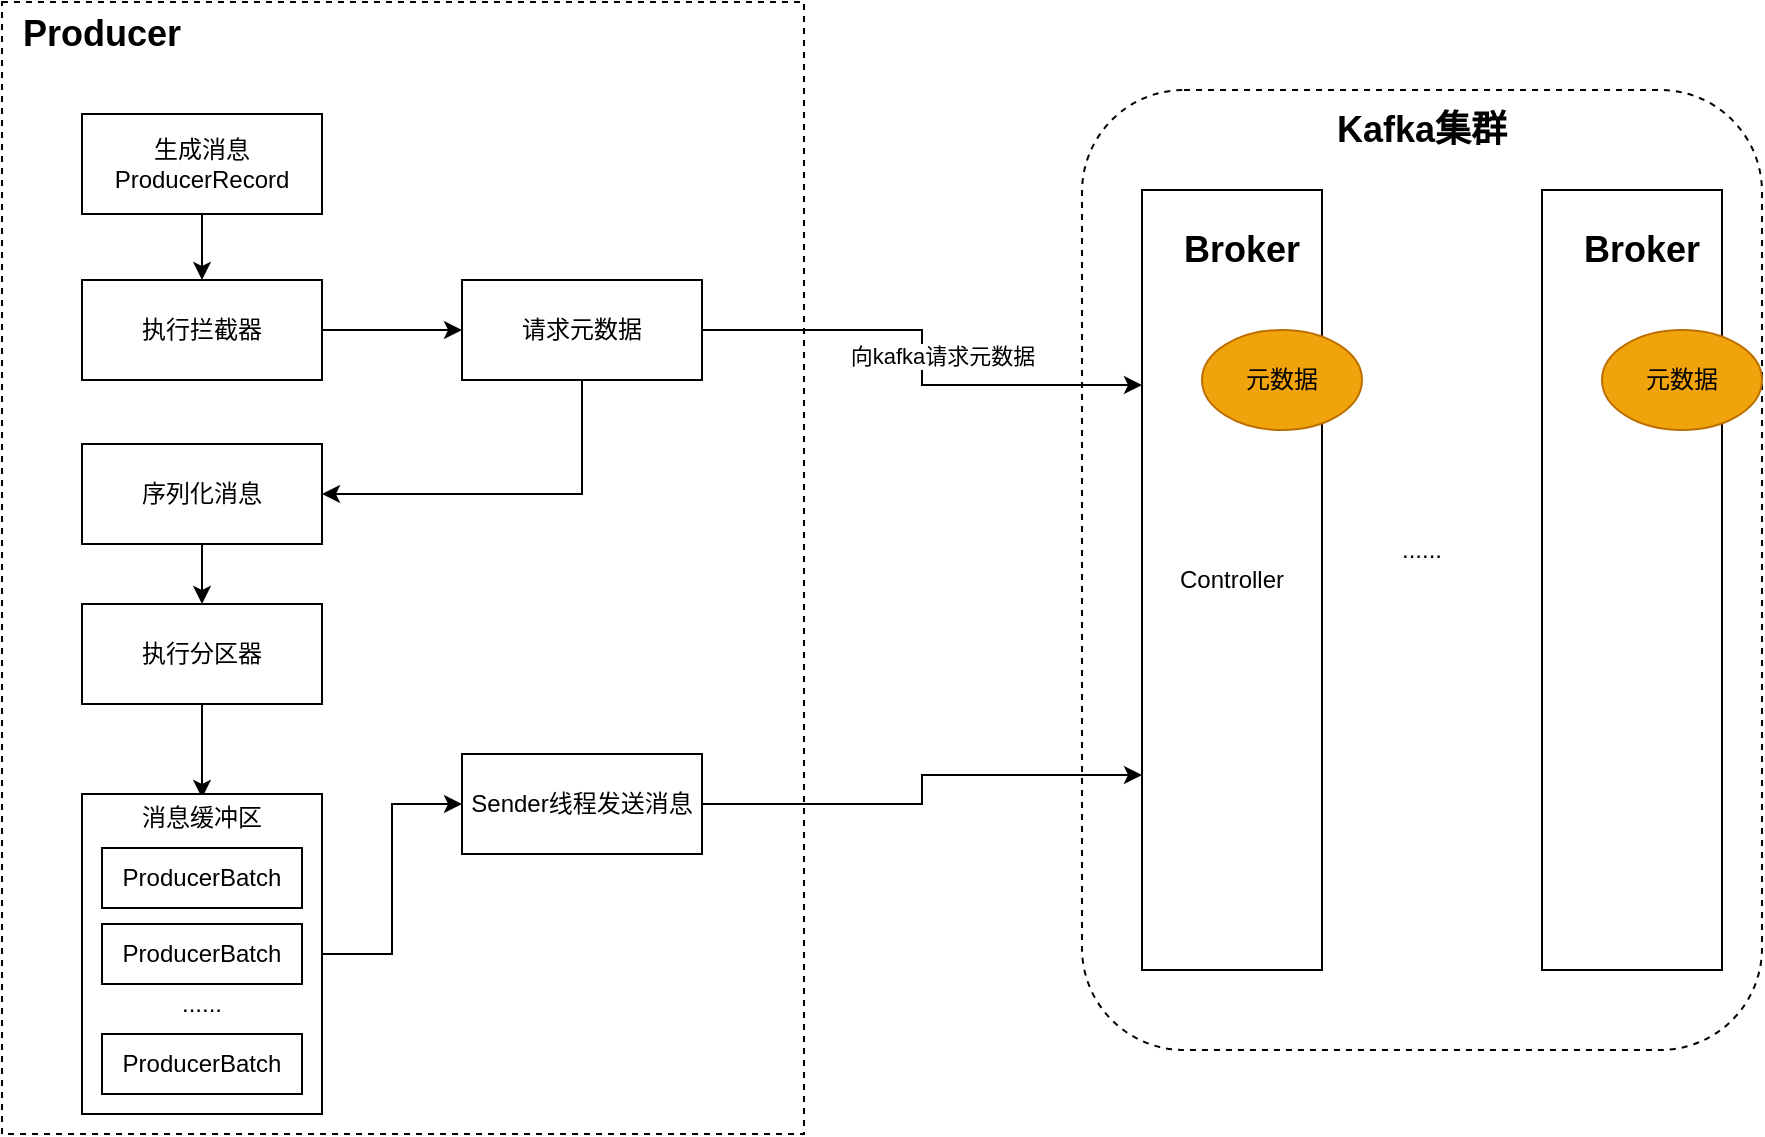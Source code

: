<mxfile version="14.6.13" type="device"><diagram id="1eKUCoVopzuNKfuIQA2C" name="第 1 页"><mxGraphModel dx="1775" dy="571" grid="1" gridSize="10" guides="1" tooltips="1" connect="1" arrows="1" fold="1" page="1" pageScale="1" pageWidth="827" pageHeight="1169" math="0" shadow="0"><root><mxCell id="0"/><mxCell id="1" parent="0"/><mxCell id="o-mR_5T3cUlvTeMgx-hM-7" value="" style="rounded=1;whiteSpace=wrap;html=1;dashed=1;" vertex="1" parent="1"><mxGeometry x="530" y="138" width="340" height="480" as="geometry"/></mxCell><mxCell id="o-mR_5T3cUlvTeMgx-hM-1" value="" style="rounded=0;whiteSpace=wrap;html=1;dashed=1;" vertex="1" parent="1"><mxGeometry x="-10" y="94" width="401" height="566" as="geometry"/></mxCell><mxCell id="o-mR_5T3cUlvTeMgx-hM-2" value="&lt;b&gt;&lt;font style=&quot;font-size: 18px&quot;&gt;Producer&lt;/font&gt;&lt;/b&gt;" style="text;html=1;strokeColor=none;fillColor=none;align=center;verticalAlign=middle;whiteSpace=wrap;rounded=0;dashed=1;" vertex="1" parent="1"><mxGeometry x="10" y="100" width="60" height="20" as="geometry"/></mxCell><mxCell id="o-mR_5T3cUlvTeMgx-hM-20" style="edgeStyle=orthogonalEdgeStyle;rounded=0;orthogonalLoop=1;jettySize=auto;html=1;exitX=0.5;exitY=1;exitDx=0;exitDy=0;entryX=0.5;entryY=0;entryDx=0;entryDy=0;" edge="1" parent="1" source="o-mR_5T3cUlvTeMgx-hM-4" target="o-mR_5T3cUlvTeMgx-hM-5"><mxGeometry relative="1" as="geometry"/></mxCell><mxCell id="o-mR_5T3cUlvTeMgx-hM-4" value="生成消息ProducerRecord" style="rounded=0;whiteSpace=wrap;html=1;" vertex="1" parent="1"><mxGeometry x="30" y="150" width="120" height="50" as="geometry"/></mxCell><mxCell id="o-mR_5T3cUlvTeMgx-hM-21" style="edgeStyle=orthogonalEdgeStyle;rounded=0;orthogonalLoop=1;jettySize=auto;html=1;exitX=1;exitY=0.5;exitDx=0;exitDy=0;entryX=0;entryY=0.5;entryDx=0;entryDy=0;" edge="1" parent="1" source="o-mR_5T3cUlvTeMgx-hM-5" target="o-mR_5T3cUlvTeMgx-hM-15"><mxGeometry relative="1" as="geometry"/></mxCell><mxCell id="o-mR_5T3cUlvTeMgx-hM-5" value="执行拦截器" style="rounded=0;whiteSpace=wrap;html=1;" vertex="1" parent="1"><mxGeometry x="30" y="233" width="120" height="50" as="geometry"/></mxCell><mxCell id="o-mR_5T3cUlvTeMgx-hM-23" style="edgeStyle=orthogonalEdgeStyle;rounded=0;orthogonalLoop=1;jettySize=auto;html=1;exitX=0.5;exitY=1;exitDx=0;exitDy=0;entryX=0.5;entryY=0;entryDx=0;entryDy=0;" edge="1" parent="1" source="o-mR_5T3cUlvTeMgx-hM-6" target="o-mR_5T3cUlvTeMgx-hM-18"><mxGeometry relative="1" as="geometry"/></mxCell><mxCell id="o-mR_5T3cUlvTeMgx-hM-6" value="序列化消息" style="rounded=0;whiteSpace=wrap;html=1;" vertex="1" parent="1"><mxGeometry x="30" y="315" width="120" height="50" as="geometry"/></mxCell><mxCell id="o-mR_5T3cUlvTeMgx-hM-8" value="Controller" style="rounded=0;whiteSpace=wrap;html=1;" vertex="1" parent="1"><mxGeometry x="560" y="188" width="90" height="390" as="geometry"/></mxCell><mxCell id="o-mR_5T3cUlvTeMgx-hM-9" value="&lt;b&gt;&lt;font style=&quot;font-size: 18px&quot;&gt;Broker&lt;/font&gt;&lt;/b&gt;" style="text;html=1;strokeColor=none;fillColor=none;align=center;verticalAlign=middle;whiteSpace=wrap;rounded=0;dashed=1;" vertex="1" parent="1"><mxGeometry x="580" y="208" width="60" height="20" as="geometry"/></mxCell><mxCell id="o-mR_5T3cUlvTeMgx-hM-10" value="" style="rounded=0;whiteSpace=wrap;html=1;" vertex="1" parent="1"><mxGeometry x="760" y="188" width="90" height="390" as="geometry"/></mxCell><mxCell id="o-mR_5T3cUlvTeMgx-hM-11" value="&lt;b&gt;&lt;font style=&quot;font-size: 18px&quot;&gt;Broker&lt;/font&gt;&lt;/b&gt;" style="text;html=1;strokeColor=none;fillColor=none;align=center;verticalAlign=middle;whiteSpace=wrap;rounded=0;dashed=1;" vertex="1" parent="1"><mxGeometry x="780" y="208" width="60" height="20" as="geometry"/></mxCell><mxCell id="o-mR_5T3cUlvTeMgx-hM-12" value="......" style="text;html=1;strokeColor=none;fillColor=none;align=center;verticalAlign=middle;whiteSpace=wrap;rounded=0;" vertex="1" parent="1"><mxGeometry x="670" y="358" width="60" height="20" as="geometry"/></mxCell><mxCell id="o-mR_5T3cUlvTeMgx-hM-13" value="元数据" style="ellipse;whiteSpace=wrap;html=1;rounded=0;fillColor=#f0a30a;strokeColor=#BD7000;fontColor=#000000;" vertex="1" parent="1"><mxGeometry x="590" y="258" width="80" height="50" as="geometry"/></mxCell><mxCell id="o-mR_5T3cUlvTeMgx-hM-14" value="元数据" style="ellipse;whiteSpace=wrap;html=1;rounded=0;fillColor=#f0a30a;strokeColor=#BD7000;fontColor=#000000;" vertex="1" parent="1"><mxGeometry x="790" y="258" width="80" height="50" as="geometry"/></mxCell><mxCell id="o-mR_5T3cUlvTeMgx-hM-16" style="edgeStyle=orthogonalEdgeStyle;rounded=0;orthogonalLoop=1;jettySize=auto;html=1;exitX=1;exitY=0.5;exitDx=0;exitDy=0;entryX=0;entryY=0.25;entryDx=0;entryDy=0;" edge="1" parent="1" source="o-mR_5T3cUlvTeMgx-hM-15" target="o-mR_5T3cUlvTeMgx-hM-8"><mxGeometry relative="1" as="geometry"/></mxCell><mxCell id="o-mR_5T3cUlvTeMgx-hM-17" value="向kafka请求元数据" style="edgeLabel;html=1;align=center;verticalAlign=middle;resizable=0;points=[];" vertex="1" connectable="0" parent="o-mR_5T3cUlvTeMgx-hM-16"><mxGeometry x="0.096" relative="1" as="geometry"><mxPoint x="10" y="-13" as="offset"/></mxGeometry></mxCell><mxCell id="o-mR_5T3cUlvTeMgx-hM-22" style="edgeStyle=orthogonalEdgeStyle;rounded=0;orthogonalLoop=1;jettySize=auto;html=1;exitX=0.5;exitY=1;exitDx=0;exitDy=0;entryX=1;entryY=0.5;entryDx=0;entryDy=0;" edge="1" parent="1" source="o-mR_5T3cUlvTeMgx-hM-15" target="o-mR_5T3cUlvTeMgx-hM-6"><mxGeometry relative="1" as="geometry"/></mxCell><mxCell id="o-mR_5T3cUlvTeMgx-hM-15" value="请求元数据" style="rounded=0;whiteSpace=wrap;html=1;" vertex="1" parent="1"><mxGeometry x="220" y="233" width="120" height="50" as="geometry"/></mxCell><mxCell id="o-mR_5T3cUlvTeMgx-hM-38" style="edgeStyle=orthogonalEdgeStyle;rounded=0;orthogonalLoop=1;jettySize=auto;html=1;exitX=0.5;exitY=1;exitDx=0;exitDy=0;entryX=0.5;entryY=0;entryDx=0;entryDy=0;" edge="1" parent="1" source="o-mR_5T3cUlvTeMgx-hM-18" target="o-mR_5T3cUlvTeMgx-hM-28"><mxGeometry relative="1" as="geometry"/></mxCell><mxCell id="o-mR_5T3cUlvTeMgx-hM-18" value="执行分区器" style="rounded=0;whiteSpace=wrap;html=1;" vertex="1" parent="1"><mxGeometry x="30" y="395" width="120" height="50" as="geometry"/></mxCell><mxCell id="o-mR_5T3cUlvTeMgx-hM-50" style="edgeStyle=orthogonalEdgeStyle;rounded=0;orthogonalLoop=1;jettySize=auto;html=1;exitX=1;exitY=0.5;exitDx=0;exitDy=0;" edge="1" parent="1" source="o-mR_5T3cUlvTeMgx-hM-19" target="o-mR_5T3cUlvTeMgx-hM-46"><mxGeometry relative="1" as="geometry"/></mxCell><mxCell id="o-mR_5T3cUlvTeMgx-hM-19" value="" style="rounded=0;whiteSpace=wrap;html=1;" vertex="1" parent="1"><mxGeometry x="30" y="490" width="120" height="160" as="geometry"/></mxCell><mxCell id="o-mR_5T3cUlvTeMgx-hM-26" value="ProducerBatch" style="rounded=0;whiteSpace=wrap;html=1;" vertex="1" parent="1"><mxGeometry x="40" y="517" width="100" height="30" as="geometry"/></mxCell><mxCell id="o-mR_5T3cUlvTeMgx-hM-27" value="ProducerBatch" style="rounded=0;whiteSpace=wrap;html=1;" vertex="1" parent="1"><mxGeometry x="40" y="555" width="100" height="30" as="geometry"/></mxCell><mxCell id="o-mR_5T3cUlvTeMgx-hM-28" value="消息缓冲区" style="text;html=1;strokeColor=none;fillColor=none;align=center;verticalAlign=middle;whiteSpace=wrap;rounded=0;" vertex="1" parent="1"><mxGeometry x="50" y="492" width="80" height="20" as="geometry"/></mxCell><mxCell id="o-mR_5T3cUlvTeMgx-hM-29" value="ProducerBatch" style="rounded=0;whiteSpace=wrap;html=1;" vertex="1" parent="1"><mxGeometry x="40" y="610" width="100" height="30" as="geometry"/></mxCell><mxCell id="o-mR_5T3cUlvTeMgx-hM-30" value="......" style="text;html=1;strokeColor=none;fillColor=none;align=center;verticalAlign=middle;whiteSpace=wrap;rounded=0;" vertex="1" parent="1"><mxGeometry x="50" y="585" width="80" height="20" as="geometry"/></mxCell><mxCell id="o-mR_5T3cUlvTeMgx-hM-47" style="edgeStyle=orthogonalEdgeStyle;rounded=0;orthogonalLoop=1;jettySize=auto;html=1;exitX=1;exitY=0.5;exitDx=0;exitDy=0;entryX=0;entryY=0.75;entryDx=0;entryDy=0;" edge="1" parent="1" source="o-mR_5T3cUlvTeMgx-hM-46" target="o-mR_5T3cUlvTeMgx-hM-8"><mxGeometry relative="1" as="geometry"/></mxCell><mxCell id="o-mR_5T3cUlvTeMgx-hM-46" value="Sender线程发送消息" style="rounded=0;whiteSpace=wrap;html=1;" vertex="1" parent="1"><mxGeometry x="220" y="470" width="120" height="50" as="geometry"/></mxCell><mxCell id="o-mR_5T3cUlvTeMgx-hM-48" value="&lt;b&gt;&lt;font style=&quot;font-size: 18px&quot;&gt;Kafka集群&lt;/font&gt;&lt;/b&gt;" style="text;html=1;strokeColor=none;fillColor=none;align=center;verticalAlign=middle;whiteSpace=wrap;rounded=0;dashed=1;" vertex="1" parent="1"><mxGeometry x="655" y="148" width="90" height="20" as="geometry"/></mxCell></root></mxGraphModel></diagram></mxfile>